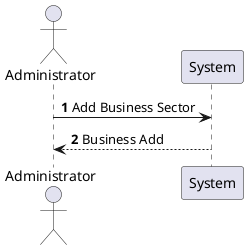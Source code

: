 @startuml
'https://plantuml.com/sequence-diagram

autonumber
actor Administrator as Administrator
Administrator -> System: Add Business Sector
System --> Administrator:  Business Add
@enduml